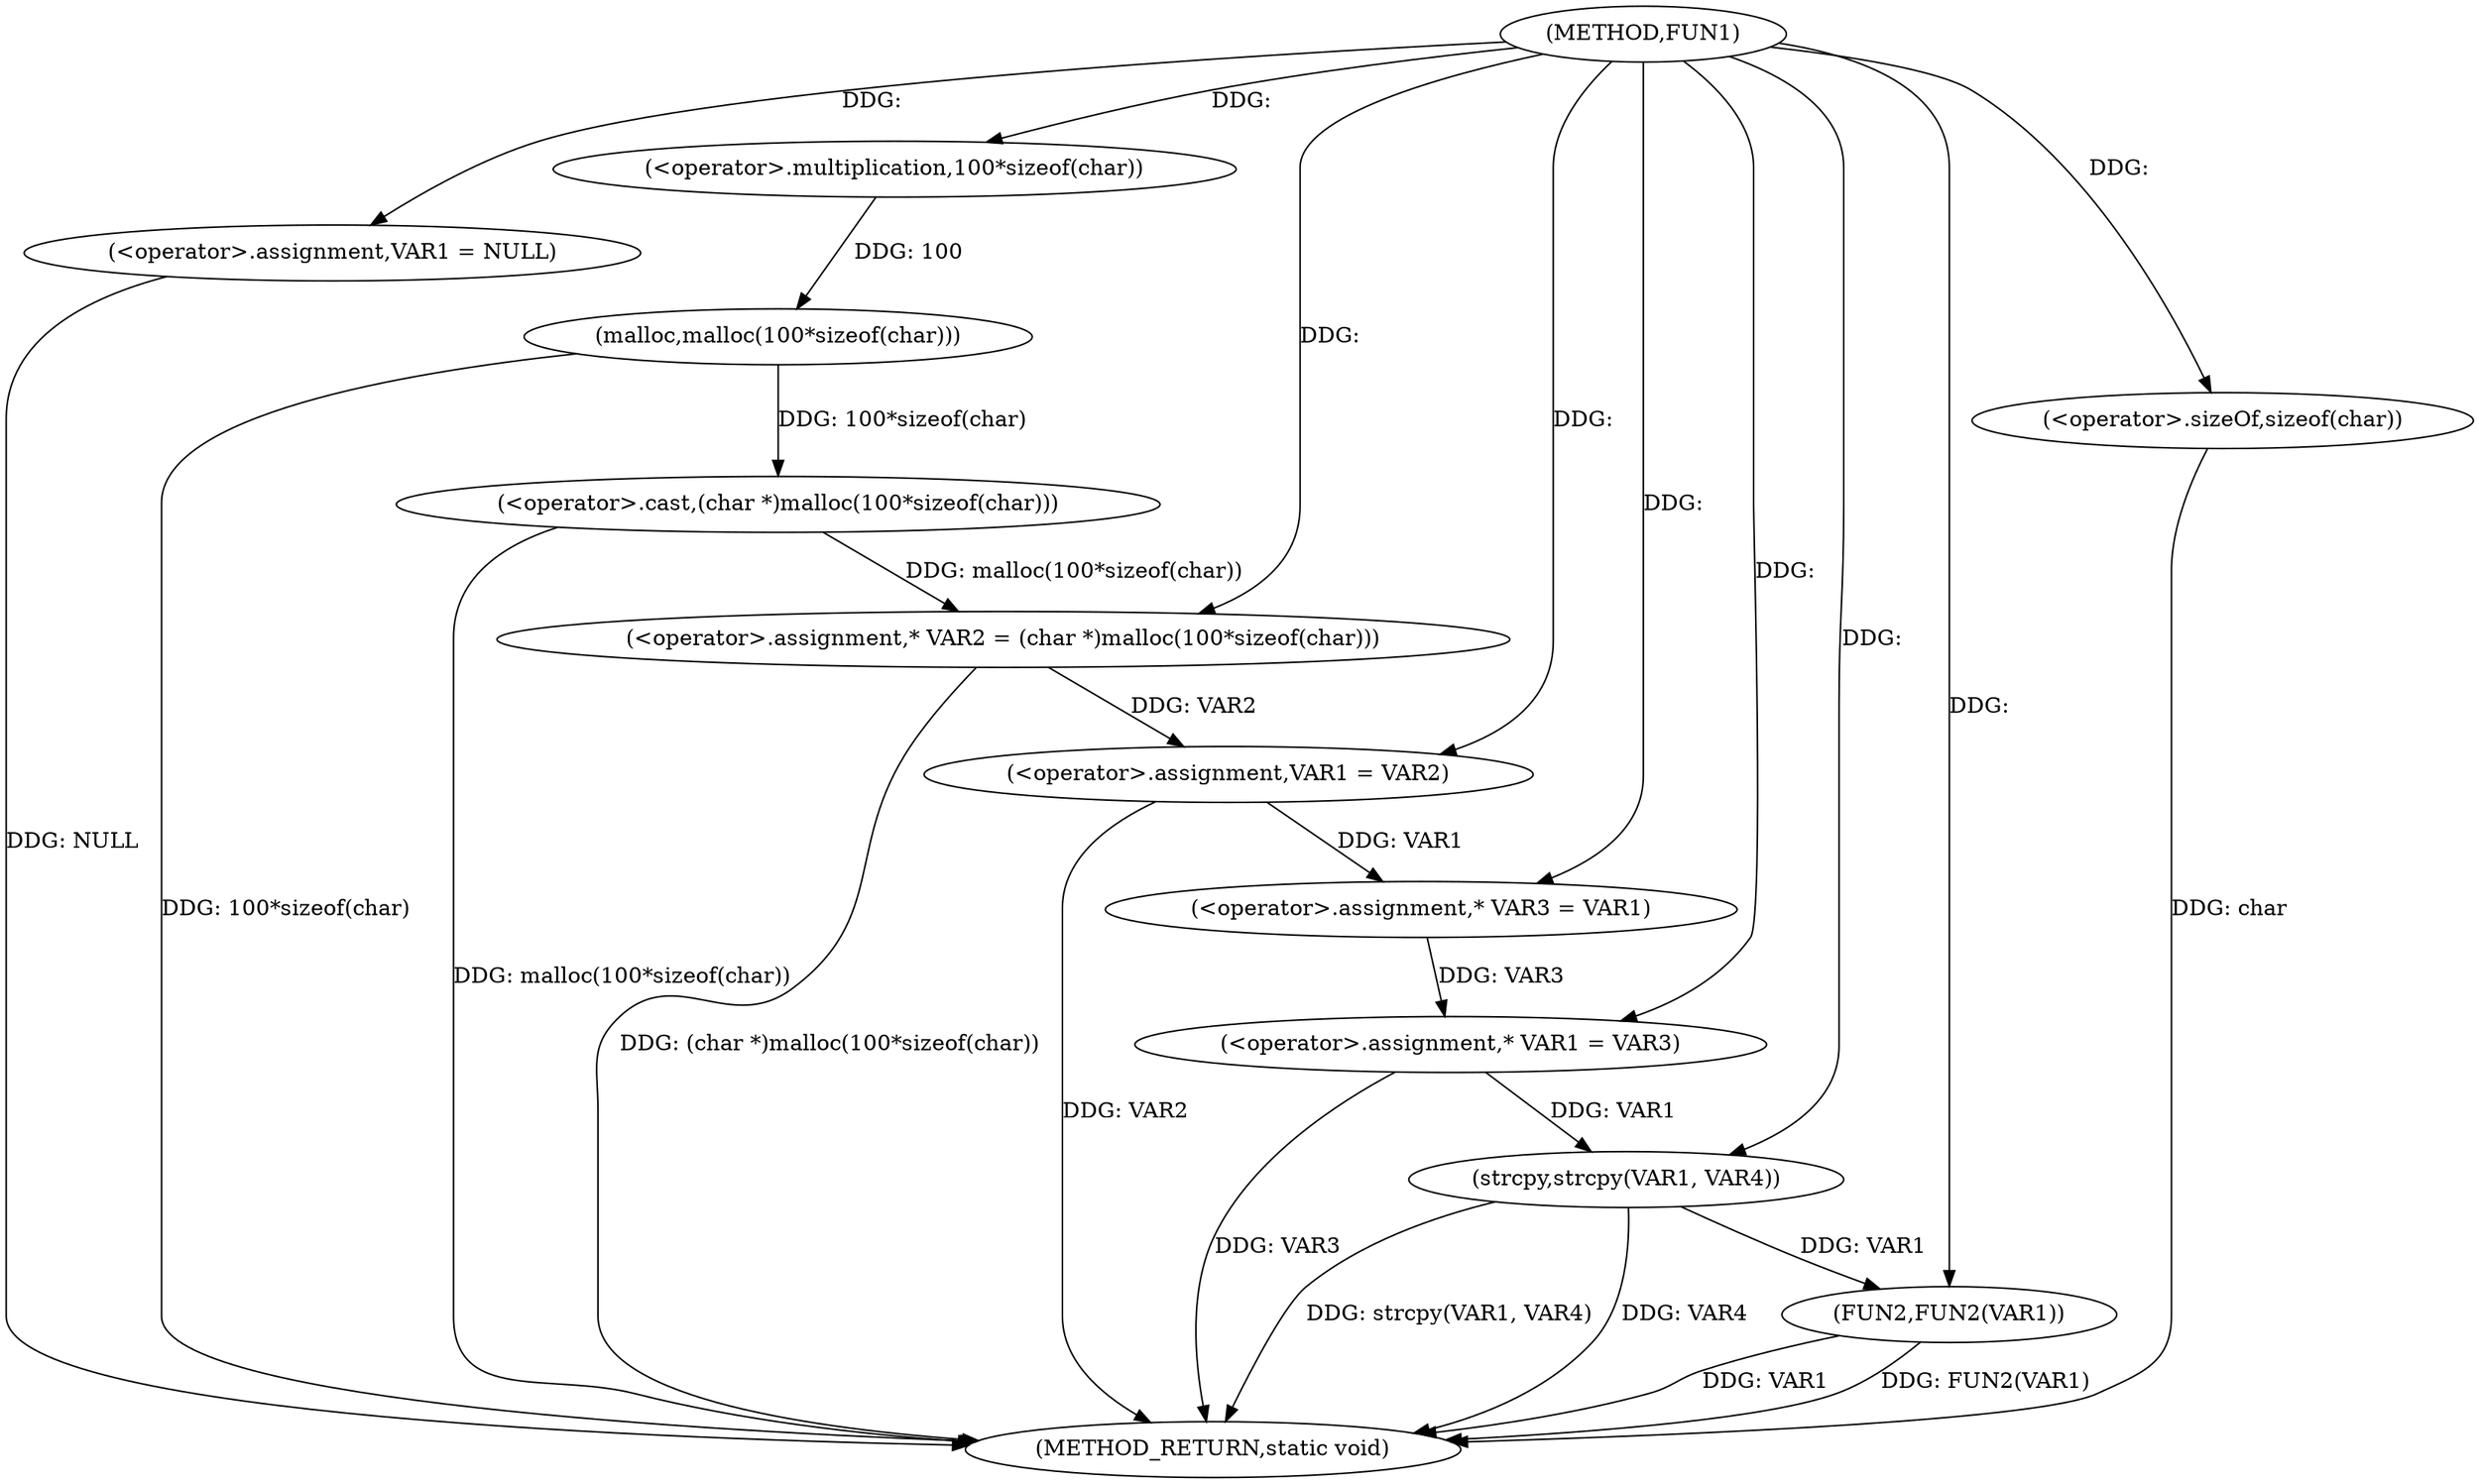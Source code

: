 digraph FUN1 {  
"1000100" [label = "(METHOD,FUN1)" ]
"1000136" [label = "(METHOD_RETURN,static void)" ]
"1000103" [label = "(<operator>.assignment,VAR1 = NULL)" ]
"1000108" [label = "(<operator>.assignment,* VAR2 = (char *)malloc(100*sizeof(char)))" ]
"1000110" [label = "(<operator>.cast,(char *)malloc(100*sizeof(char)))" ]
"1000112" [label = "(malloc,malloc(100*sizeof(char)))" ]
"1000113" [label = "(<operator>.multiplication,100*sizeof(char))" ]
"1000115" [label = "(<operator>.sizeOf,sizeof(char))" ]
"1000117" [label = "(<operator>.assignment,VAR1 = VAR2)" ]
"1000122" [label = "(<operator>.assignment,* VAR3 = VAR1)" ]
"1000126" [label = "(<operator>.assignment,* VAR1 = VAR3)" ]
"1000131" [label = "(strcpy,strcpy(VAR1, VAR4))" ]
"1000134" [label = "(FUN2,FUN2(VAR1))" ]
  "1000103" -> "1000136"  [ label = "DDG: NULL"] 
  "1000126" -> "1000136"  [ label = "DDG: VAR3"] 
  "1000117" -> "1000136"  [ label = "DDG: VAR2"] 
  "1000115" -> "1000136"  [ label = "DDG: char"] 
  "1000131" -> "1000136"  [ label = "DDG: strcpy(VAR1, VAR4)"] 
  "1000134" -> "1000136"  [ label = "DDG: FUN2(VAR1)"] 
  "1000131" -> "1000136"  [ label = "DDG: VAR4"] 
  "1000110" -> "1000136"  [ label = "DDG: malloc(100*sizeof(char))"] 
  "1000134" -> "1000136"  [ label = "DDG: VAR1"] 
  "1000112" -> "1000136"  [ label = "DDG: 100*sizeof(char)"] 
  "1000108" -> "1000136"  [ label = "DDG: (char *)malloc(100*sizeof(char))"] 
  "1000100" -> "1000103"  [ label = "DDG: "] 
  "1000110" -> "1000108"  [ label = "DDG: malloc(100*sizeof(char))"] 
  "1000100" -> "1000108"  [ label = "DDG: "] 
  "1000112" -> "1000110"  [ label = "DDG: 100*sizeof(char)"] 
  "1000113" -> "1000112"  [ label = "DDG: 100"] 
  "1000100" -> "1000113"  [ label = "DDG: "] 
  "1000100" -> "1000115"  [ label = "DDG: "] 
  "1000108" -> "1000117"  [ label = "DDG: VAR2"] 
  "1000100" -> "1000117"  [ label = "DDG: "] 
  "1000117" -> "1000122"  [ label = "DDG: VAR1"] 
  "1000100" -> "1000122"  [ label = "DDG: "] 
  "1000122" -> "1000126"  [ label = "DDG: VAR3"] 
  "1000100" -> "1000126"  [ label = "DDG: "] 
  "1000126" -> "1000131"  [ label = "DDG: VAR1"] 
  "1000100" -> "1000131"  [ label = "DDG: "] 
  "1000131" -> "1000134"  [ label = "DDG: VAR1"] 
  "1000100" -> "1000134"  [ label = "DDG: "] 
}
